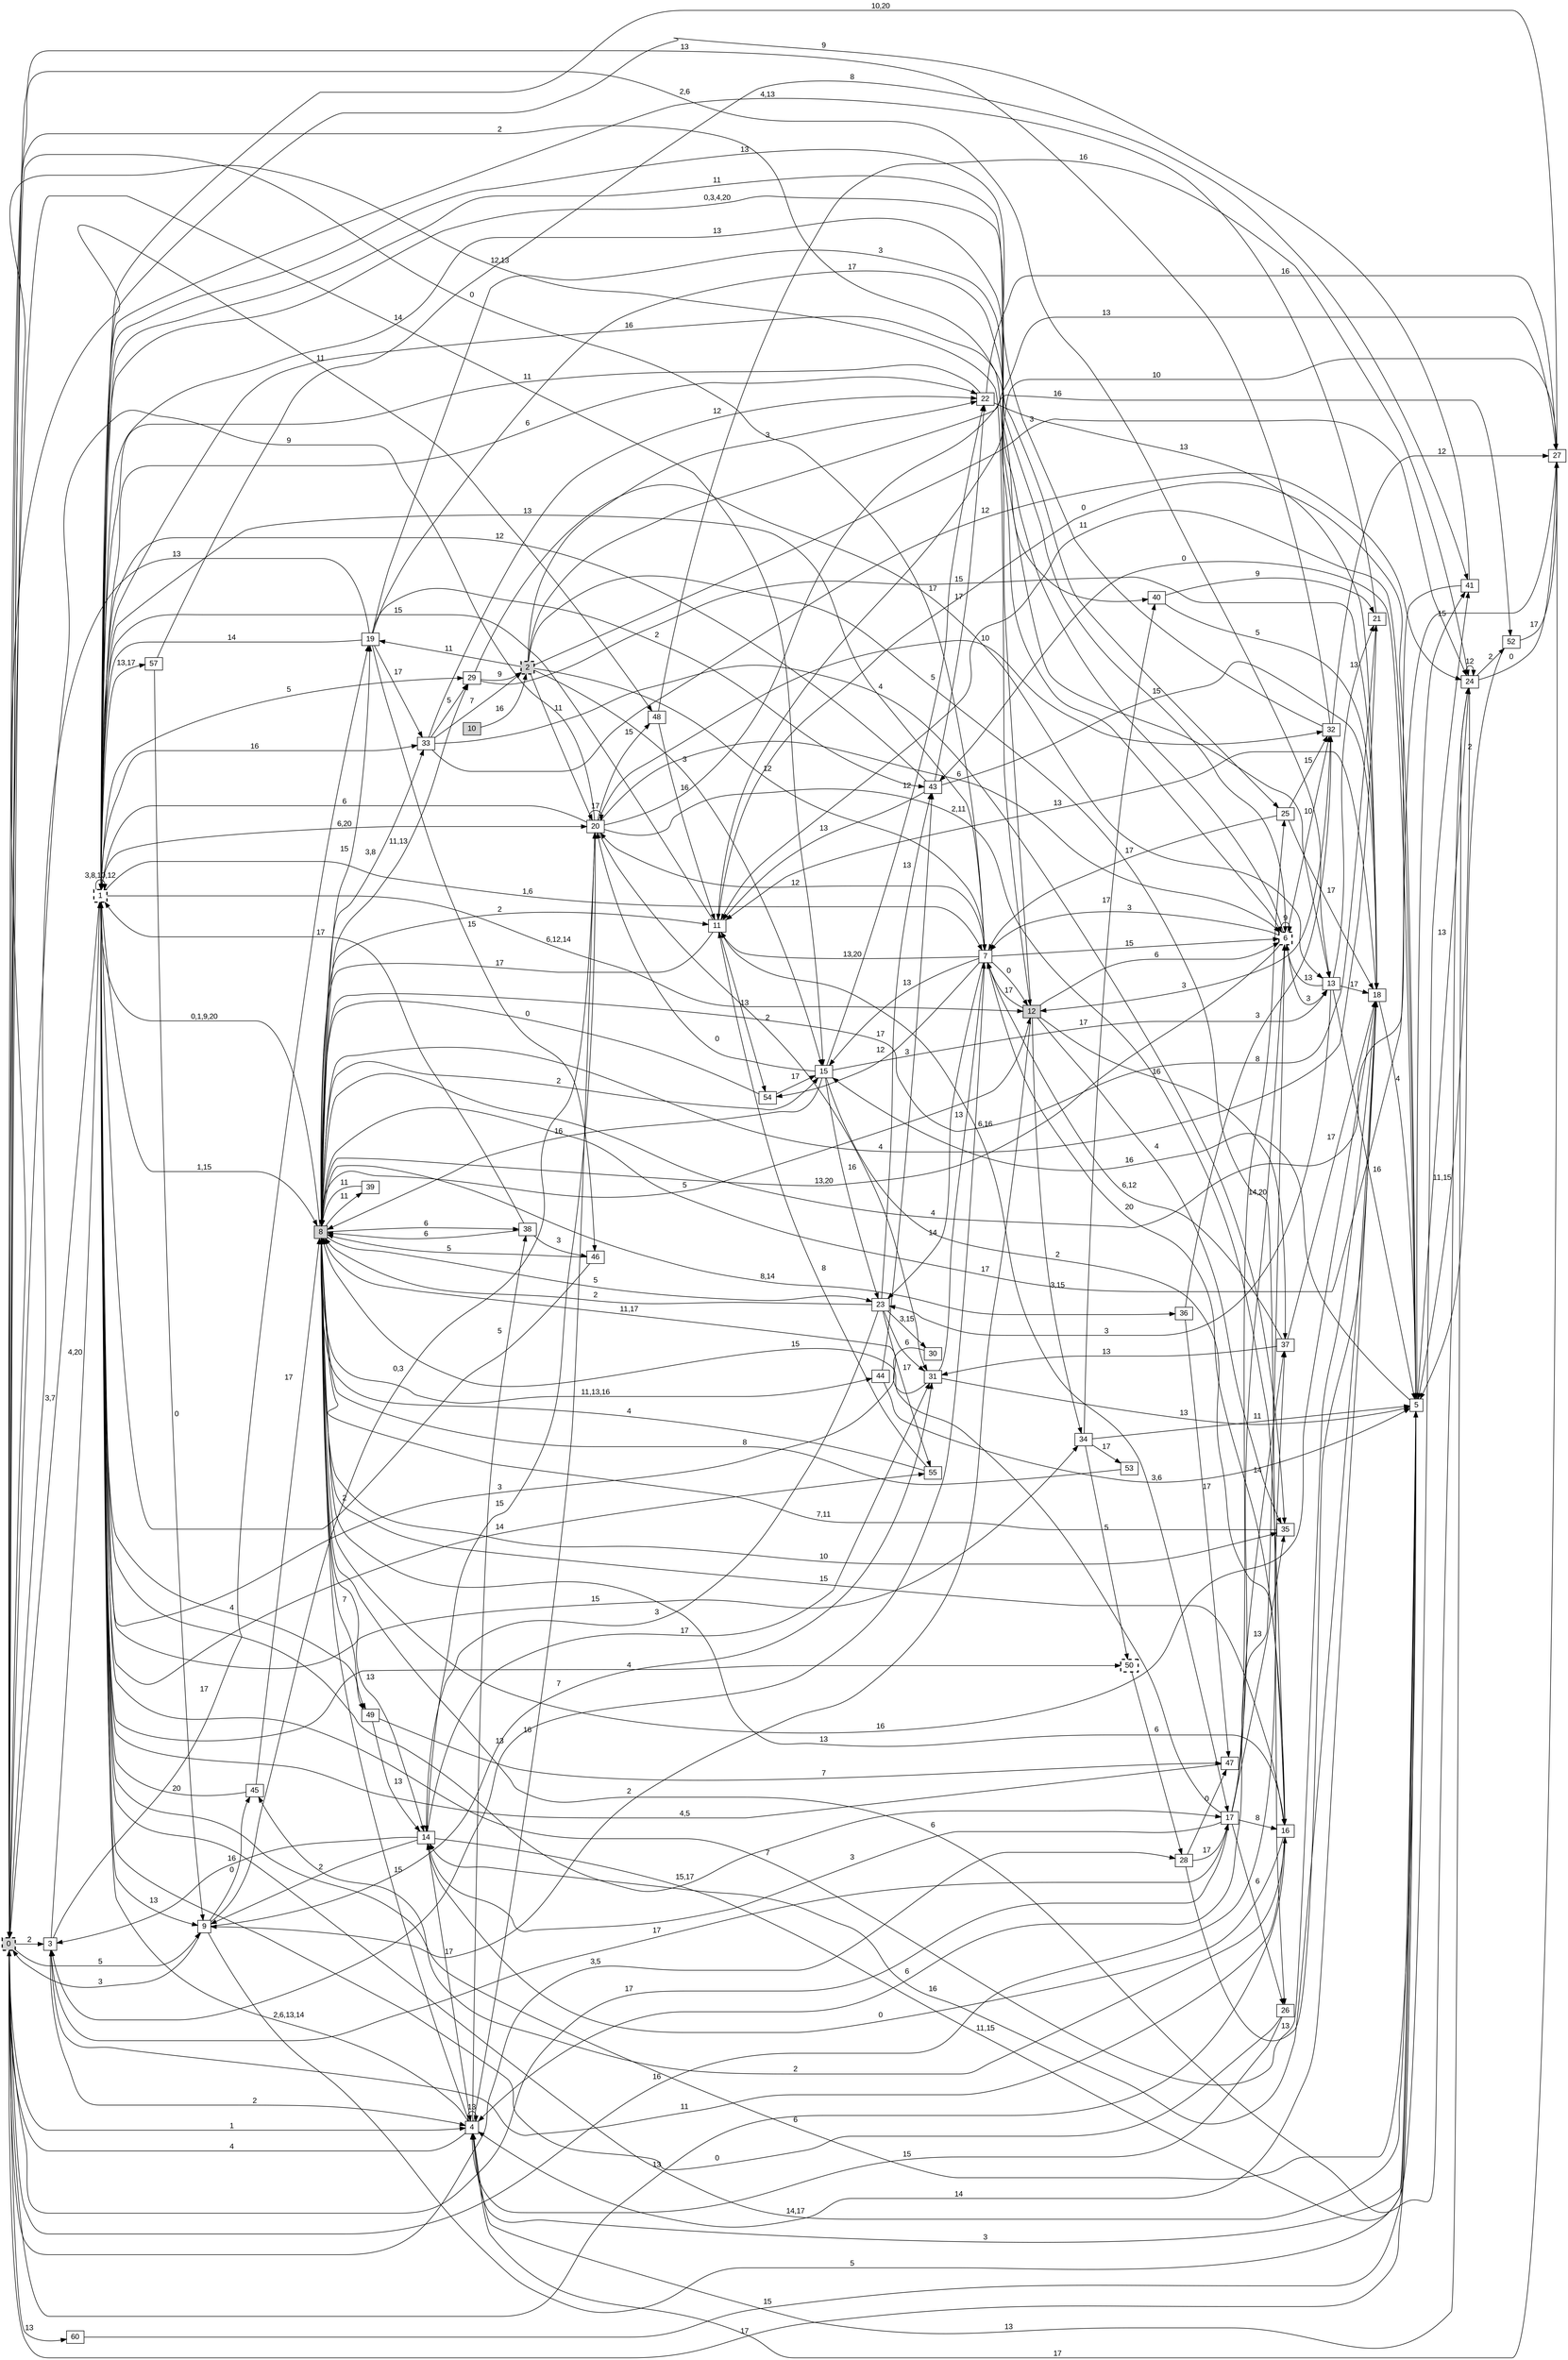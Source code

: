 digraph "NDFA" {
  rankdir=LR
  node [shape=box width=0.1 height=0.1 fontname=Arial]
  edge [fontname=Arial]
/* Estados */
 s0 [label="0" style="filled,bold,dashed"] /* I:1 F:1 D:0 */
 s1 [label="1" style="bold,dashed"] /* I:0 F:1 D:0 */
 s2 [label="2" style="filled,bold,dashed"] /* I:1 F:1 D:0 */
 s3 [label="3" ] /* I:0 F:0 D:0 */
 s4 [label="4" ] /* I:0 F:0 D:0 */
 s5 [label="5" ] /* I:0 F:0 D:0 */
 s6 [label="6" style="bold,dashed"] /* I:0 F:1 D:0 */
 s7 [label="7" ] /* I:0 F:0 D:0 */
 s8 [label="8" style="filled"] /* I:1 F:0 D:0 */
 s9 [label="9" ] /* I:0 F:0 D:0 */
 s10 [label="10" style="filled"] /* I:1 F:0 D:0 */
 s11 [label="11" ] /* I:0 F:0 D:0 */
 s12 [label="12" style="filled"] /* I:1 F:0 D:0 */
 s13 [label="13" ] /* I:0 F:0 D:0 */
 s14 [label="14" ] /* I:0 F:0 D:0 */
 s15 [label="15" ] /* I:0 F:0 D:0 */
 s16 [label="16" ] /* I:0 F:0 D:0 */
 s17 [label="17" ] /* I:0 F:0 D:0 */
 s18 [label="18" ] /* I:0 F:0 D:0 */
 s19 [label="19" ] /* I:0 F:0 D:0 */
 s20 [label="20" ] /* I:0 F:0 D:0 */
 s21 [label="21" ] /* I:0 F:0 D:0 */
 s22 [label="22" ] /* I:0 F:0 D:0 */
 s23 [label="23" ] /* I:0 F:0 D:0 */
 s24 [label="24" ] /* I:0 F:0 D:0 */
 s25 [label="25" ] /* I:0 F:0 D:0 */
 s26 [label="26" ] /* I:0 F:0 D:0 */
 s27 [label="27" ] /* I:0 F:0 D:0 */
 s28 [label="28" ] /* I:0 F:0 D:0 */
 s29 [label="29" ] /* I:0 F:0 D:0 */
 s30 [label="30" ] /* I:0 F:0 D:0 */
 s31 [label="31" ] /* I:0 F:0 D:0 */
 s32 [label="32" ] /* I:0 F:0 D:0 */
 s33 [label="33" ] /* I:0 F:0 D:0 */
 s34 [label="34" ] /* I:0 F:0 D:0 */
 s35 [label="35" ] /* I:0 F:0 D:0 */
 s36 [label="36" ] /* I:0 F:0 D:0 */
 s37 [label="37" ] /* I:0 F:0 D:0 */
 s38 [label="38" ] /* I:0 F:0 D:0 */
 s39 [label="39" ] /* I:0 F:0 D:0 */
 s40 [label="40" ] /* I:0 F:0 D:0 */
 s41 [label="41" ] /* I:0 F:0 D:0 */
 s43 [label="43" ] /* I:0 F:0 D:0 */
 s44 [label="44" ] /* I:0 F:0 D:0 */
 s45 [label="45" ] /* I:0 F:0 D:0 */
 s46 [label="46" ] /* I:0 F:0 D:0 */
 s47 [label="47" ] /* I:0 F:0 D:0 */
 s48 [label="48" ] /* I:0 F:0 D:0 */
 s49 [label="49" ] /* I:0 F:0 D:0 */
 s50 [label="50" style="bold,dashed"] /* I:0 F:1 D:0 */
 s52 [label="52" ] /* I:0 F:0 D:0 */
 s53 [label="53" ] /* I:0 F:0 D:0 */
 s54 [label="54" ] /* I:0 F:0 D:0 */
 s55 [label="55" ] /* I:0 F:0 D:0 */
 s57 [label="57" ] /* I:0 F:0 D:0 */
 s60 [label="60" ] /* I:0 F:0 D:0 */
/* Transiciones */
  s0 -> s3 [label="2"]
  s0 -> s4 [label="1"]
  s0 -> s5 [label="17"]
  s0 -> s7 [label="0"]
  s0 -> s9 [label="5"]
  s0 -> s12 [label="12,13"]
  s0 -> s13 [label="2,6"]
  s0 -> s15 [label="14"]
  s0 -> s16 [label="13"]
  s0 -> s28 [label="3,5"]
  s0 -> s37 [label="16"]
  s0 -> s48 [label="11"]
  s0 -> s60 [label="13"]
  s1 -> s0 [label="3,7"]
  s1 -> s1 [label="3,8,10,12"]
  s1 -> s5 [label="6"]
  s1 -> s6 [label="0,3,4,20"]
  s1 -> s7 [label="1,6"]
  s1 -> s8 [label="1,15"]
  s1 -> s9 [label="13"]
  s1 -> s12 [label="6,12,14"]
  s1 -> s17 [label="15,17"]
  s1 -> s20 [label="6,20"]
  s1 -> s22 [label="6"]
  s1 -> s25 [label="11"]
  s1 -> s29 [label="5"]
  s1 -> s33 [label="16"]
  s1 -> s34 [label="15"]
  s1 -> s40 [label="16"]
  s1 -> s49 [label="4"]
  s1 -> s50 [label="4"]
  s1 -> s55 [label="14"]
  s1 -> s57 [label="13,17"]
  s2 -> s7 [label="12"]
  s2 -> s15 [label="3"]
  s2 -> s19 [label="11"]
  s2 -> s20 [label="11"]
  s2 -> s22 [label="3"]
  s2 -> s24 [label="3"]
  s2 -> s26 [label="5"]
  s2 -> s52 [label="16"]
  s3 -> s1 [label="4,20"]
  s3 -> s4 [label="2"]
  s3 -> s17 [label="17"]
  s3 -> s19 [label="17"]
  s4 -> s0 [label="4"]
  s4 -> s1 [label="2,6,13,14"]
  s4 -> s4 [label="13"]
  s4 -> s5 [label="3"]
  s4 -> s8 [label="15"]
  s4 -> s20 [label="16"]
  s4 -> s38 [label="5"]
  s5 -> s1 [label="14,17"]
  s5 -> s11 [label="11"]
  s5 -> s15 [label="16"]
  s5 -> s24 [label="13"]
  s5 -> s41 [label="15"]
  s5 -> s43 [label="0"]
  s6 -> s1 [label="13"]
  s6 -> s4 [label="6"]
  s6 -> s6 [label="9"]
  s6 -> s7 [label="3"]
  s6 -> s8 [label="13,20"]
  s6 -> s13 [label="3"]
  s6 -> s32 [label="10"]
  s7 -> s1 [label="13"]
  s7 -> s3 [label="13"]
  s7 -> s6 [label="15"]
  s7 -> s11 [label="13,20"]
  s7 -> s12 [label="0"]
  s7 -> s15 [label="13"]
  s7 -> s20 [label="12"]
  s7 -> s23 [label="14"]
  s7 -> s54 [label="12"]
  s8 -> s1 [label="0,1,9,20"]
  s8 -> s11 [label="2"]
  s8 -> s12 [label="5"]
  s8 -> s14 [label="13"]
  s8 -> s15 [label="2"]
  s8 -> s16 [label="13"]
  s8 -> s19 [label="15"]
  s8 -> s21 [label="17"]
  s8 -> s23 [label="5"]
  s8 -> s24 [label="6"]
  s8 -> s29 [label="11,13"]
  s8 -> s33 [label="3,8"]
  s8 -> s35 [label="10"]
  s8 -> s36 [label="8,14"]
  s8 -> s38 [label="6"]
  s8 -> s39 [label="11"]
  s8 -> s44 [label="11,13,16"]
  s8 -> s49 [label="7"]
  s9 -> s0 [label="3"]
  s9 -> s5 [label="5"]
  s9 -> s20 [label="0,3"]
  s9 -> s31 [label="7"]
  s9 -> s45 [label="0"]
  s10 -> s2 [label="16"]
  s11 -> s1 [label="15"]
  s11 -> s5 [label="0"]
  s11 -> s8 [label="17"]
  s11 -> s17 [label="6,16"]
  s11 -> s54 [label="13"]
  s12 -> s0 [label="2"]
  s12 -> s6 [label="6"]
  s12 -> s7 [label="17"]
  s12 -> s9 [label="2"]
  s12 -> s34 [label="3,15"]
  s12 -> s35 [label="4"]
  s12 -> s37 [label="16"]
  s13 -> s5 [label="16"]
  s13 -> s6 [label="13"]
  s13 -> s18 [label="17"]
  s13 -> s21 [label="13"]
  s13 -> s23 [label="3"]
  s14 -> s3 [label="16"]
  s14 -> s4 [label="17"]
  s14 -> s9 [label="2"]
  s14 -> s20 [label="15"]
  s14 -> s31 [label="17"]
  s14 -> s41 [label="11,15"]
  s15 -> s8 [label="16"]
  s15 -> s13 [label="17"]
  s15 -> s16 [label="2"]
  s15 -> s20 [label="0"]
  s15 -> s22 [label="12"]
  s15 -> s23 [label="16"]
  s16 -> s3 [label="11"]
  s16 -> s7 [label="20"]
  s16 -> s8 [label="15"]
  s16 -> s14 [label="0"]
  s16 -> s45 [label="2"]
  s17 -> s0 [label="17"]
  s17 -> s6 [label="14,20"]
  s17 -> s8 [label="15"]
  s17 -> s14 [label="3"]
  s17 -> s16 [label="8"]
  s17 -> s25 [label="8"]
  s17 -> s26 [label="6"]
  s17 -> s35 [label="13"]
  s17 -> s37 [label="14"]
  s18 -> s1 [label="7"]
  s18 -> s4 [label="14"]
  s18 -> s5 [label="4"]
  s18 -> s8 [label="16"]
  s18 -> s11 [label="13"]
  s18 -> s14 [label="16"]
  s19 -> s0 [label="13"]
  s19 -> s1 [label="14"]
  s19 -> s6 [label="17"]
  s19 -> s13 [label="3"]
  s19 -> s33 [label="17"]
  s19 -> s43 [label="2"]
  s19 -> s46 [label="15"]
  s20 -> s0 [label="9"]
  s20 -> s1 [label="6"]
  s20 -> s6 [label="6"]
  s20 -> s16 [label="2,11"]
  s20 -> s20 [label="17"]
  s20 -> s27 [label="13"]
  s20 -> s31 [label="2"]
  s20 -> s32 [label="10"]
  s20 -> s48 [label="15"]
  s21 -> s1 [label="4,13"]
  s21 -> s8 [label="4"]
  s22 -> s1 [label="11"]
  s22 -> s18 [label="13"]
  s22 -> s27 [label="16"]
  s23 -> s8 [label="2"]
  s23 -> s14 [label="3"]
  s23 -> s30 [label="3,15"]
  s23 -> s31 [label="6"]
  s23 -> s43 [label="13"]
  s23 -> s55 [label="17"]
  s24 -> s4 [label="13"]
  s24 -> s5 [label="11,15"]
  s24 -> s24 [label="12"]
  s24 -> s27 [label="0"]
  s24 -> s52 [label="2"]
  s25 -> s7 [label="17"]
  s25 -> s18 [label="17"]
  s25 -> s32 [label="15"]
  s26 -> s1 [label="0"]
  s26 -> s4 [label="15"]
  s27 -> s1 [label="10,20"]
  s27 -> s4 [label="17"]
  s27 -> s8 [label="17"]
  s27 -> s11 [label="10"]
  s28 -> s17 [label="17"]
  s28 -> s18 [label="13"]
  s28 -> s47 [label="0"]
  s29 -> s2 [label="9"]
  s29 -> s13 [label="17"]
  s29 -> s18 [label="15"]
  s30 -> s1 [label="3"]
  s31 -> s5 [label="13"]
  s31 -> s7 [label="13"]
  s31 -> s8 [label="11,17"]
  s32 -> s0 [label="13"]
  s32 -> s1 [label="13"]
  s32 -> s12 [label="3"]
  s32 -> s27 [label="12"]
  s33 -> s2 [label="7"]
  s33 -> s22 [label="12"]
  s33 -> s24 [label="12"]
  s33 -> s29 [label="5"]
  s33 -> s35 [label="4"]
  s34 -> s5 [label="11"]
  s34 -> s40 [label="17"]
  s34 -> s50 [label="5"]
  s34 -> s53 [label="17"]
  s35 -> s8 [label="7,11"]
  s36 -> s32 [label="3"]
  s36 -> s47 [label="17"]
  s37 -> s7 [label="6,12"]
  s37 -> s18 [label="17"]
  s37 -> s31 [label="13"]
  s38 -> s1 [label="17"]
  s38 -> s8 [label="6"]
  s38 -> s46 [label="3"]
  s39 -> s8 [label="11"]
  s40 -> s18 [label="5"]
  s40 -> s21 [label="9"]
  s41 -> s1 [label="9"]
  s41 -> s8 [label="4"]
  s43 -> s1 [label="12"]
  s43 -> s11 [label="13"]
  s43 -> s18 [label="15"]
  s43 -> s22 [label="17"]
  s44 -> s5 [label="3,6"]
  s44 -> s43 [label="3"]
  s45 -> s1 [label="20"]
  s45 -> s8 [label="17"]
  s46 -> s1 [label="2"]
  s46 -> s8 [label="5"]
  s47 -> s1 [label="4,5"]
  s48 -> s11 [label="16"]
  s48 -> s24 [label="16"]
  s49 -> s14 [label="13"]
  s49 -> s47 [label="7"]
  s50 -> s28 [label="6"]
  s52 -> s5 [label="2"]
  s52 -> s27 [label="17"]
  s53 -> s8 [label="8"]
  s54 -> s8 [label="0"]
  s54 -> s15 [label="17"]
  s55 -> s8 [label="4"]
  s55 -> s11 [label="8"]
  s57 -> s9 [label="0"]
  s57 -> s41 [label="8"]
  s60 -> s5 [label="15"]
}
